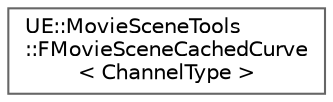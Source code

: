 digraph "Graphical Class Hierarchy"
{
 // INTERACTIVE_SVG=YES
 // LATEX_PDF_SIZE
  bgcolor="transparent";
  edge [fontname=Helvetica,fontsize=10,labelfontname=Helvetica,labelfontsize=10];
  node [fontname=Helvetica,fontsize=10,shape=box,height=0.2,width=0.4];
  rankdir="LR";
  Node0 [id="Node000000",label="UE::MovieSceneTools\l::FMovieSceneCachedCurve\l\< ChannelType \>",height=0.2,width=0.4,color="grey40", fillcolor="white", style="filled",URL="$df/dd2/classUE_1_1MovieSceneTools_1_1FMovieSceneCachedCurve.html",tooltip=" "];
}
